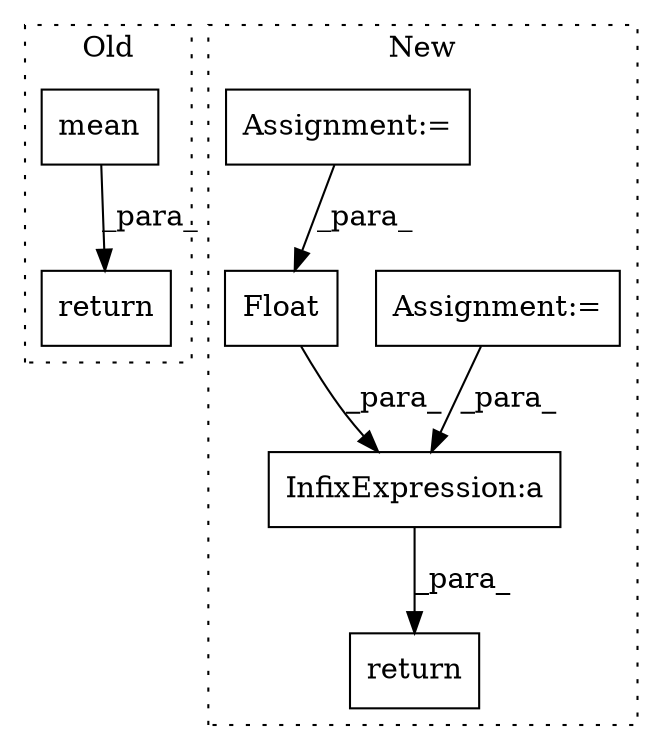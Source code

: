 digraph G {
subgraph cluster0 {
1 [label="mean" a="32" s="2438" l="6" shape="box"];
3 [label="return" a="41" s="2395" l="7" shape="box"];
label = "Old";
style="dotted";
}
subgraph cluster1 {
2 [label="return" a="41" s="2475" l="7" shape="box"];
4 [label="Assignment:=" a="7" s="2441" l="1" shape="box"];
5 [label="Assignment:=" a="7" s="2424" l="6" shape="box"];
6 [label="InfixExpression:a" a="27" s="2570" l="3" shape="box"];
7 [label="Float" a="32" s="2573,2590" l="6,1" shape="box"];
label = "New";
style="dotted";
}
1 -> 3 [label="_para_"];
4 -> 6 [label="_para_"];
5 -> 7 [label="_para_"];
6 -> 2 [label="_para_"];
7 -> 6 [label="_para_"];
}